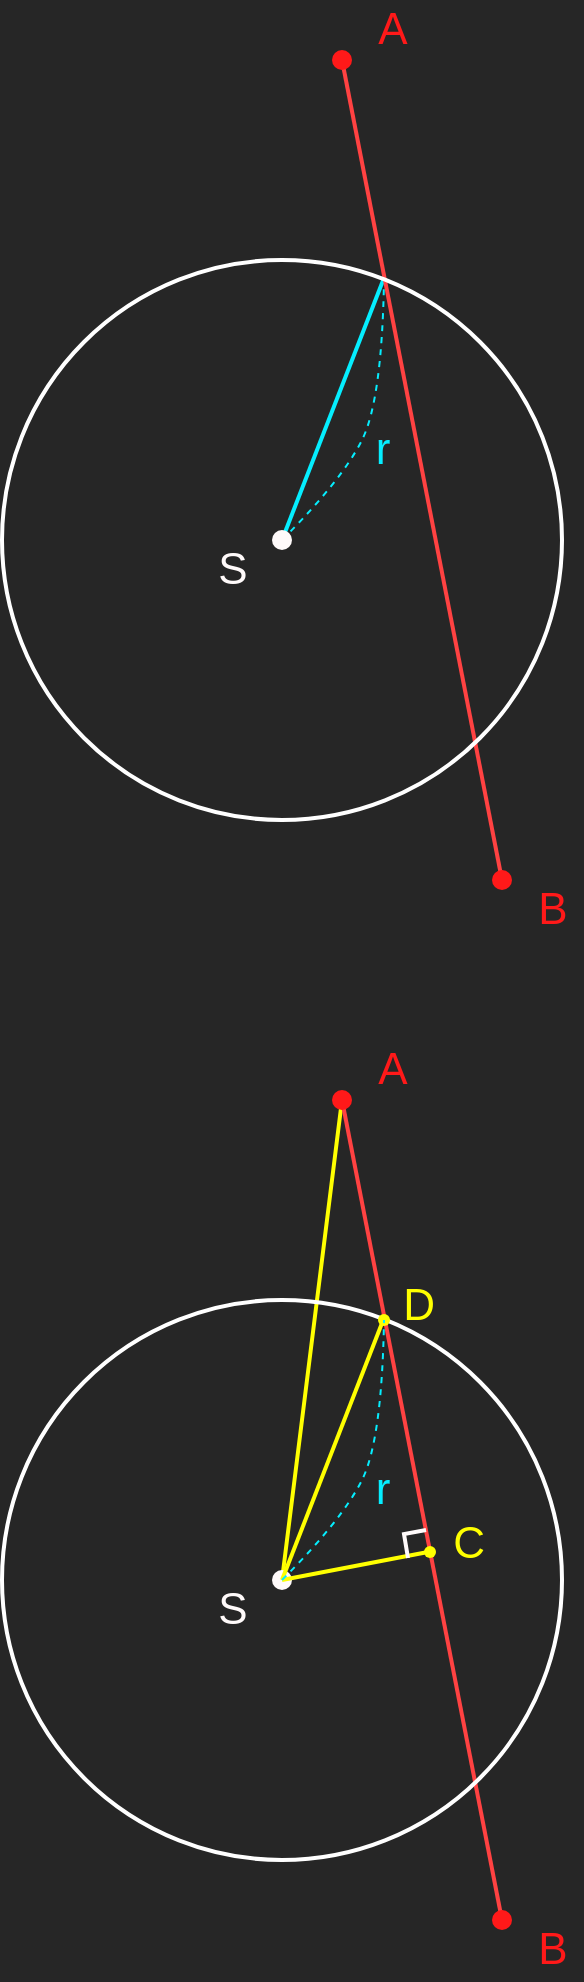<mxfile version="15.4.0" type="device"><diagram id="PmdLcXaibduFzWkikV4E" name="Page-1"><mxGraphModel dx="1123" dy="1874" grid="0" gridSize="10" guides="1" tooltips="1" connect="1" arrows="1" fold="1" page="0" pageScale="1" pageWidth="827" pageHeight="1169" background="#262626" math="0" shadow="0"><root><mxCell id="0"/><mxCell id="1" parent="0"/><mxCell id="1UxzGObGXDo8RHdpa16J-40" value="" style="curved=1;endArrow=none;html=1;rounded=0;fontSize=22;fontColor=#FFFF00;strokeColor=#05EEFF;strokeWidth=1;endFill=0;dashed=1;" edge="1" source="1UxzGObGXDo8RHdpa16J-30" parent="1"><mxGeometry width="50" height="50" relative="1" as="geometry"><mxPoint x="310" y="-160" as="sourcePoint"/><mxPoint x="351" y="-270" as="targetPoint"/><Array as="points"><mxPoint x="330" y="-170"/><mxPoint x="350" y="-210"/></Array></mxGeometry></mxCell><mxCell id="1UxzGObGXDo8RHdpa16J-42" value="" style="endArrow=none;html=1;rounded=0;strokeWidth=2;strokeColor=#05EEFF;" edge="1" parent="1"><mxGeometry width="50" height="50" relative="1" as="geometry"><mxPoint x="300" y="-140" as="sourcePoint"/><mxPoint x="351" y="-271" as="targetPoint"/></mxGeometry></mxCell><mxCell id="1UxzGObGXDo8RHdpa16J-11" value="" style="endArrow=none;html=1;rounded=0;strokeWidth=2;entryX=0.45;entryY=0.525;entryDx=0;entryDy=0;entryPerimeter=0;exitX=0.475;exitY=0.675;exitDx=0;exitDy=0;exitPerimeter=0;strokeColor=#FFFF00;" edge="1" parent="1" source="1UxzGObGXDo8RHdpa16J-10" target="1UxzGObGXDo8RHdpa16J-4"><mxGeometry width="50" height="50" relative="1" as="geometry"><mxPoint x="410" y="530" as="sourcePoint"/><mxPoint x="320" y="190" as="targetPoint"/></mxGeometry></mxCell><mxCell id="1UxzGObGXDo8RHdpa16J-5" value="" style="endArrow=none;html=1;rounded=0;strokeColor=#FF4242;strokeWidth=2;fillColor=#f8cecc;exitX=0.45;exitY=0.375;exitDx=0;exitDy=0;exitPerimeter=0;" edge="1" parent="1" source="1UxzGObGXDo8RHdpa16J-7" target="1UxzGObGXDo8RHdpa16J-4"><mxGeometry width="50" height="50" relative="1" as="geometry"><mxPoint x="400" y="520" as="sourcePoint"/><mxPoint x="280" y="200" as="targetPoint"/></mxGeometry></mxCell><mxCell id="1UxzGObGXDo8RHdpa16J-1" value="" style="ellipse;whiteSpace=wrap;html=1;aspect=fixed;fillColor=none;strokeColor=#FFFFFF;strokeWidth=2;" vertex="1" parent="1"><mxGeometry x="160" y="240" width="280" height="280" as="geometry"/></mxCell><mxCell id="1UxzGObGXDo8RHdpa16J-7" value="" style="shape=waypoint;sketch=0;size=6;pointerEvents=1;points=[];fillColor=#FF0F0F;resizable=0;rotatable=0;perimeter=centerPerimeter;snapToPoint=1;strokeColor=#FF1919;strokeWidth=3;" vertex="1" parent="1"><mxGeometry x="390" y="530" width="40" height="40" as="geometry"/></mxCell><mxCell id="1UxzGObGXDo8RHdpa16J-8" value="A" style="text;html=1;align=center;verticalAlign=middle;resizable=0;points=[];autosize=1;strokeColor=none;fillColor=none;fontColor=#FF1919;fontSize=22;" vertex="1" parent="1"><mxGeometry x="340" y="110" width="30" height="30" as="geometry"/></mxCell><mxCell id="1UxzGObGXDo8RHdpa16J-9" value="B" style="text;html=1;align=center;verticalAlign=middle;resizable=0;points=[];autosize=1;strokeColor=none;fillColor=none;fontColor=#FF1919;fontSize=22;" vertex="1" parent="1"><mxGeometry x="420" y="550" width="30" height="30" as="geometry"/></mxCell><mxCell id="1UxzGObGXDo8RHdpa16J-10" value="" style="shape=waypoint;sketch=0;size=6;pointerEvents=1;points=[];fillColor=none;resizable=0;rotatable=0;perimeter=centerPerimeter;snapToPoint=1;strokeColor=#FFFAFA;strokeWidth=3;" vertex="1" parent="1"><mxGeometry x="280" y="360" width="40" height="40" as="geometry"/></mxCell><mxCell id="1UxzGObGXDo8RHdpa16J-4" value="" style="shape=waypoint;sketch=0;size=6;pointerEvents=1;points=[];fillColor=#F81E0F;resizable=0;rotatable=0;perimeter=centerPerimeter;snapToPoint=1;strokeColor=#FF1919;strokeWidth=3;" vertex="1" parent="1"><mxGeometry x="310" y="120" width="40" height="40" as="geometry"/></mxCell><mxCell id="1UxzGObGXDo8RHdpa16J-12" value="" style="endArrow=none;html=1;rounded=0;strokeWidth=2;exitX=0.55;exitY=0.45;exitDx=0;exitDy=0;exitPerimeter=0;strokeColor=#FFFF00;" edge="1" parent="1" source="1UxzGObGXDo8RHdpa16J-10"><mxGeometry width="50" height="50" relative="1" as="geometry"><mxPoint x="310" y="390" as="sourcePoint"/><mxPoint x="373" y="366" as="targetPoint"/></mxGeometry></mxCell><mxCell id="1UxzGObGXDo8RHdpa16J-13" value="" style="endArrow=none;html=1;rounded=0;fontSize=22;fontColor=#FF1919;strokeColor=#FFFAFA;strokeWidth=2;" edge="1" parent="1"><mxGeometry width="50" height="50" relative="1" as="geometry"><mxPoint x="363" y="369" as="sourcePoint"/><mxPoint x="372" y="355" as="targetPoint"/><Array as="points"><mxPoint x="361" y="357"/></Array></mxGeometry></mxCell><mxCell id="1UxzGObGXDo8RHdpa16J-14" value="S" style="text;html=1;align=center;verticalAlign=middle;resizable=0;points=[];autosize=1;strokeColor=none;fillColor=none;fontColor=#FFFAFA;fontSize=22;" vertex="1" parent="1"><mxGeometry x="260" y="380" width="30" height="30" as="geometry"/></mxCell><mxCell id="1UxzGObGXDo8RHdpa16J-15" value="" style="shape=waypoint;sketch=0;size=6;pointerEvents=1;points=[];fillColor=#FFFF00;resizable=0;rotatable=0;perimeter=centerPerimeter;snapToPoint=1;strokeColor=#FFFF00;strokeWidth=1;" vertex="1" parent="1"><mxGeometry x="354" y="346" width="40" height="40" as="geometry"/></mxCell><mxCell id="1UxzGObGXDo8RHdpa16J-16" value="C" style="text;html=1;align=center;verticalAlign=middle;resizable=0;points=[];autosize=1;strokeColor=none;fillColor=none;fontColor=#FFFF00;fontSize=22;" vertex="1" parent="1"><mxGeometry x="378" y="347" width="30" height="30" as="geometry"/></mxCell><mxCell id="1UxzGObGXDo8RHdpa16J-17" value="" style="endArrow=none;html=1;rounded=0;strokeWidth=2;strokeColor=#FFFF00;" edge="1" parent="1" source="1UxzGObGXDo8RHdpa16J-10"><mxGeometry width="50" height="50" relative="1" as="geometry"><mxPoint x="310" y="390" as="sourcePoint"/><mxPoint x="351" y="249" as="targetPoint"/></mxGeometry></mxCell><mxCell id="1UxzGObGXDo8RHdpa16J-18" value="" style="shape=waypoint;sketch=0;size=6;pointerEvents=1;points=[];fillColor=#FFFF00;resizable=0;rotatable=0;perimeter=centerPerimeter;snapToPoint=1;strokeColor=#FFFF00;strokeWidth=1;" vertex="1" parent="1"><mxGeometry x="331" y="230" width="40" height="40" as="geometry"/></mxCell><mxCell id="1UxzGObGXDo8RHdpa16J-19" value="D" style="text;html=1;align=center;verticalAlign=middle;resizable=0;points=[];autosize=1;strokeColor=none;fillColor=none;fontColor=#FFFF00;fontSize=22;" vertex="1" parent="1"><mxGeometry x="353" y="228" width="30" height="30" as="geometry"/></mxCell><mxCell id="1UxzGObGXDo8RHdpa16J-20" value="" style="curved=1;endArrow=none;html=1;rounded=0;fontSize=22;fontColor=#FFFF00;strokeColor=#05EEFF;strokeWidth=1;endFill=0;dashed=1;" edge="1" parent="1" source="1UxzGObGXDo8RHdpa16J-10" target="1UxzGObGXDo8RHdpa16J-18"><mxGeometry width="50" height="50" relative="1" as="geometry"><mxPoint x="310" y="360" as="sourcePoint"/><mxPoint x="360" y="310" as="targetPoint"/><Array as="points"><mxPoint x="330" y="350"/><mxPoint x="350" y="310"/></Array></mxGeometry></mxCell><mxCell id="1UxzGObGXDo8RHdpa16J-21" value="r" style="text;html=1;align=center;verticalAlign=middle;resizable=0;points=[];autosize=1;strokeColor=none;fillColor=none;fontColor=#05EEFF;fontSize=22;" vertex="1" parent="1"><mxGeometry x="340" y="320" width="20" height="30" as="geometry"/></mxCell><mxCell id="1UxzGObGXDo8RHdpa16J-25" value="" style="endArrow=none;html=1;rounded=0;strokeColor=#FF4242;strokeWidth=2;fillColor=#f8cecc;exitX=0.45;exitY=0.375;exitDx=0;exitDy=0;exitPerimeter=0;" edge="1" source="1UxzGObGXDo8RHdpa16J-27" target="1UxzGObGXDo8RHdpa16J-31" parent="1"><mxGeometry width="50" height="50" relative="1" as="geometry"><mxPoint x="400" as="sourcePoint"/><mxPoint x="280" y="-320" as="targetPoint"/></mxGeometry></mxCell><mxCell id="1UxzGObGXDo8RHdpa16J-26" value="" style="ellipse;whiteSpace=wrap;html=1;aspect=fixed;fillColor=none;strokeColor=#FFFFFF;strokeWidth=2;" vertex="1" parent="1"><mxGeometry x="160" y="-280" width="280" height="280" as="geometry"/></mxCell><mxCell id="1UxzGObGXDo8RHdpa16J-27" value="" style="shape=waypoint;sketch=0;size=6;pointerEvents=1;points=[];fillColor=#FF0F0F;resizable=0;rotatable=0;perimeter=centerPerimeter;snapToPoint=1;strokeColor=#FF1919;strokeWidth=3;" vertex="1" parent="1"><mxGeometry x="390" y="10" width="40" height="40" as="geometry"/></mxCell><mxCell id="1UxzGObGXDo8RHdpa16J-28" value="A" style="text;html=1;align=center;verticalAlign=middle;resizable=0;points=[];autosize=1;strokeColor=none;fillColor=none;fontColor=#FF1919;fontSize=22;" vertex="1" parent="1"><mxGeometry x="340" y="-410" width="30" height="30" as="geometry"/></mxCell><mxCell id="1UxzGObGXDo8RHdpa16J-29" value="B" style="text;html=1;align=center;verticalAlign=middle;resizable=0;points=[];autosize=1;strokeColor=none;fillColor=none;fontColor=#FF1919;fontSize=22;" vertex="1" parent="1"><mxGeometry x="420" y="30" width="30" height="30" as="geometry"/></mxCell><mxCell id="1UxzGObGXDo8RHdpa16J-30" value="" style="shape=waypoint;sketch=0;size=6;pointerEvents=1;points=[];fillColor=none;resizable=0;rotatable=0;perimeter=centerPerimeter;snapToPoint=1;strokeColor=#FFFAFA;strokeWidth=3;" vertex="1" parent="1"><mxGeometry x="280" y="-160" width="40" height="40" as="geometry"/></mxCell><mxCell id="1UxzGObGXDo8RHdpa16J-31" value="" style="shape=waypoint;sketch=0;size=6;pointerEvents=1;points=[];fillColor=#F81E0F;resizable=0;rotatable=0;perimeter=centerPerimeter;snapToPoint=1;strokeColor=#FF1919;strokeWidth=3;" vertex="1" parent="1"><mxGeometry x="310" y="-400" width="40" height="40" as="geometry"/></mxCell><mxCell id="1UxzGObGXDo8RHdpa16J-34" value="S" style="text;html=1;align=center;verticalAlign=middle;resizable=0;points=[];autosize=1;strokeColor=none;fillColor=none;fontColor=#FFFAFA;fontSize=22;" vertex="1" parent="1"><mxGeometry x="260" y="-140" width="30" height="30" as="geometry"/></mxCell><mxCell id="1UxzGObGXDo8RHdpa16J-41" value="r" style="text;html=1;align=center;verticalAlign=middle;resizable=0;points=[];autosize=1;strokeColor=none;fillColor=none;fontColor=#05EEFF;fontSize=22;" vertex="1" parent="1"><mxGeometry x="340" y="-200" width="20" height="30" as="geometry"/></mxCell></root></mxGraphModel></diagram></mxfile>